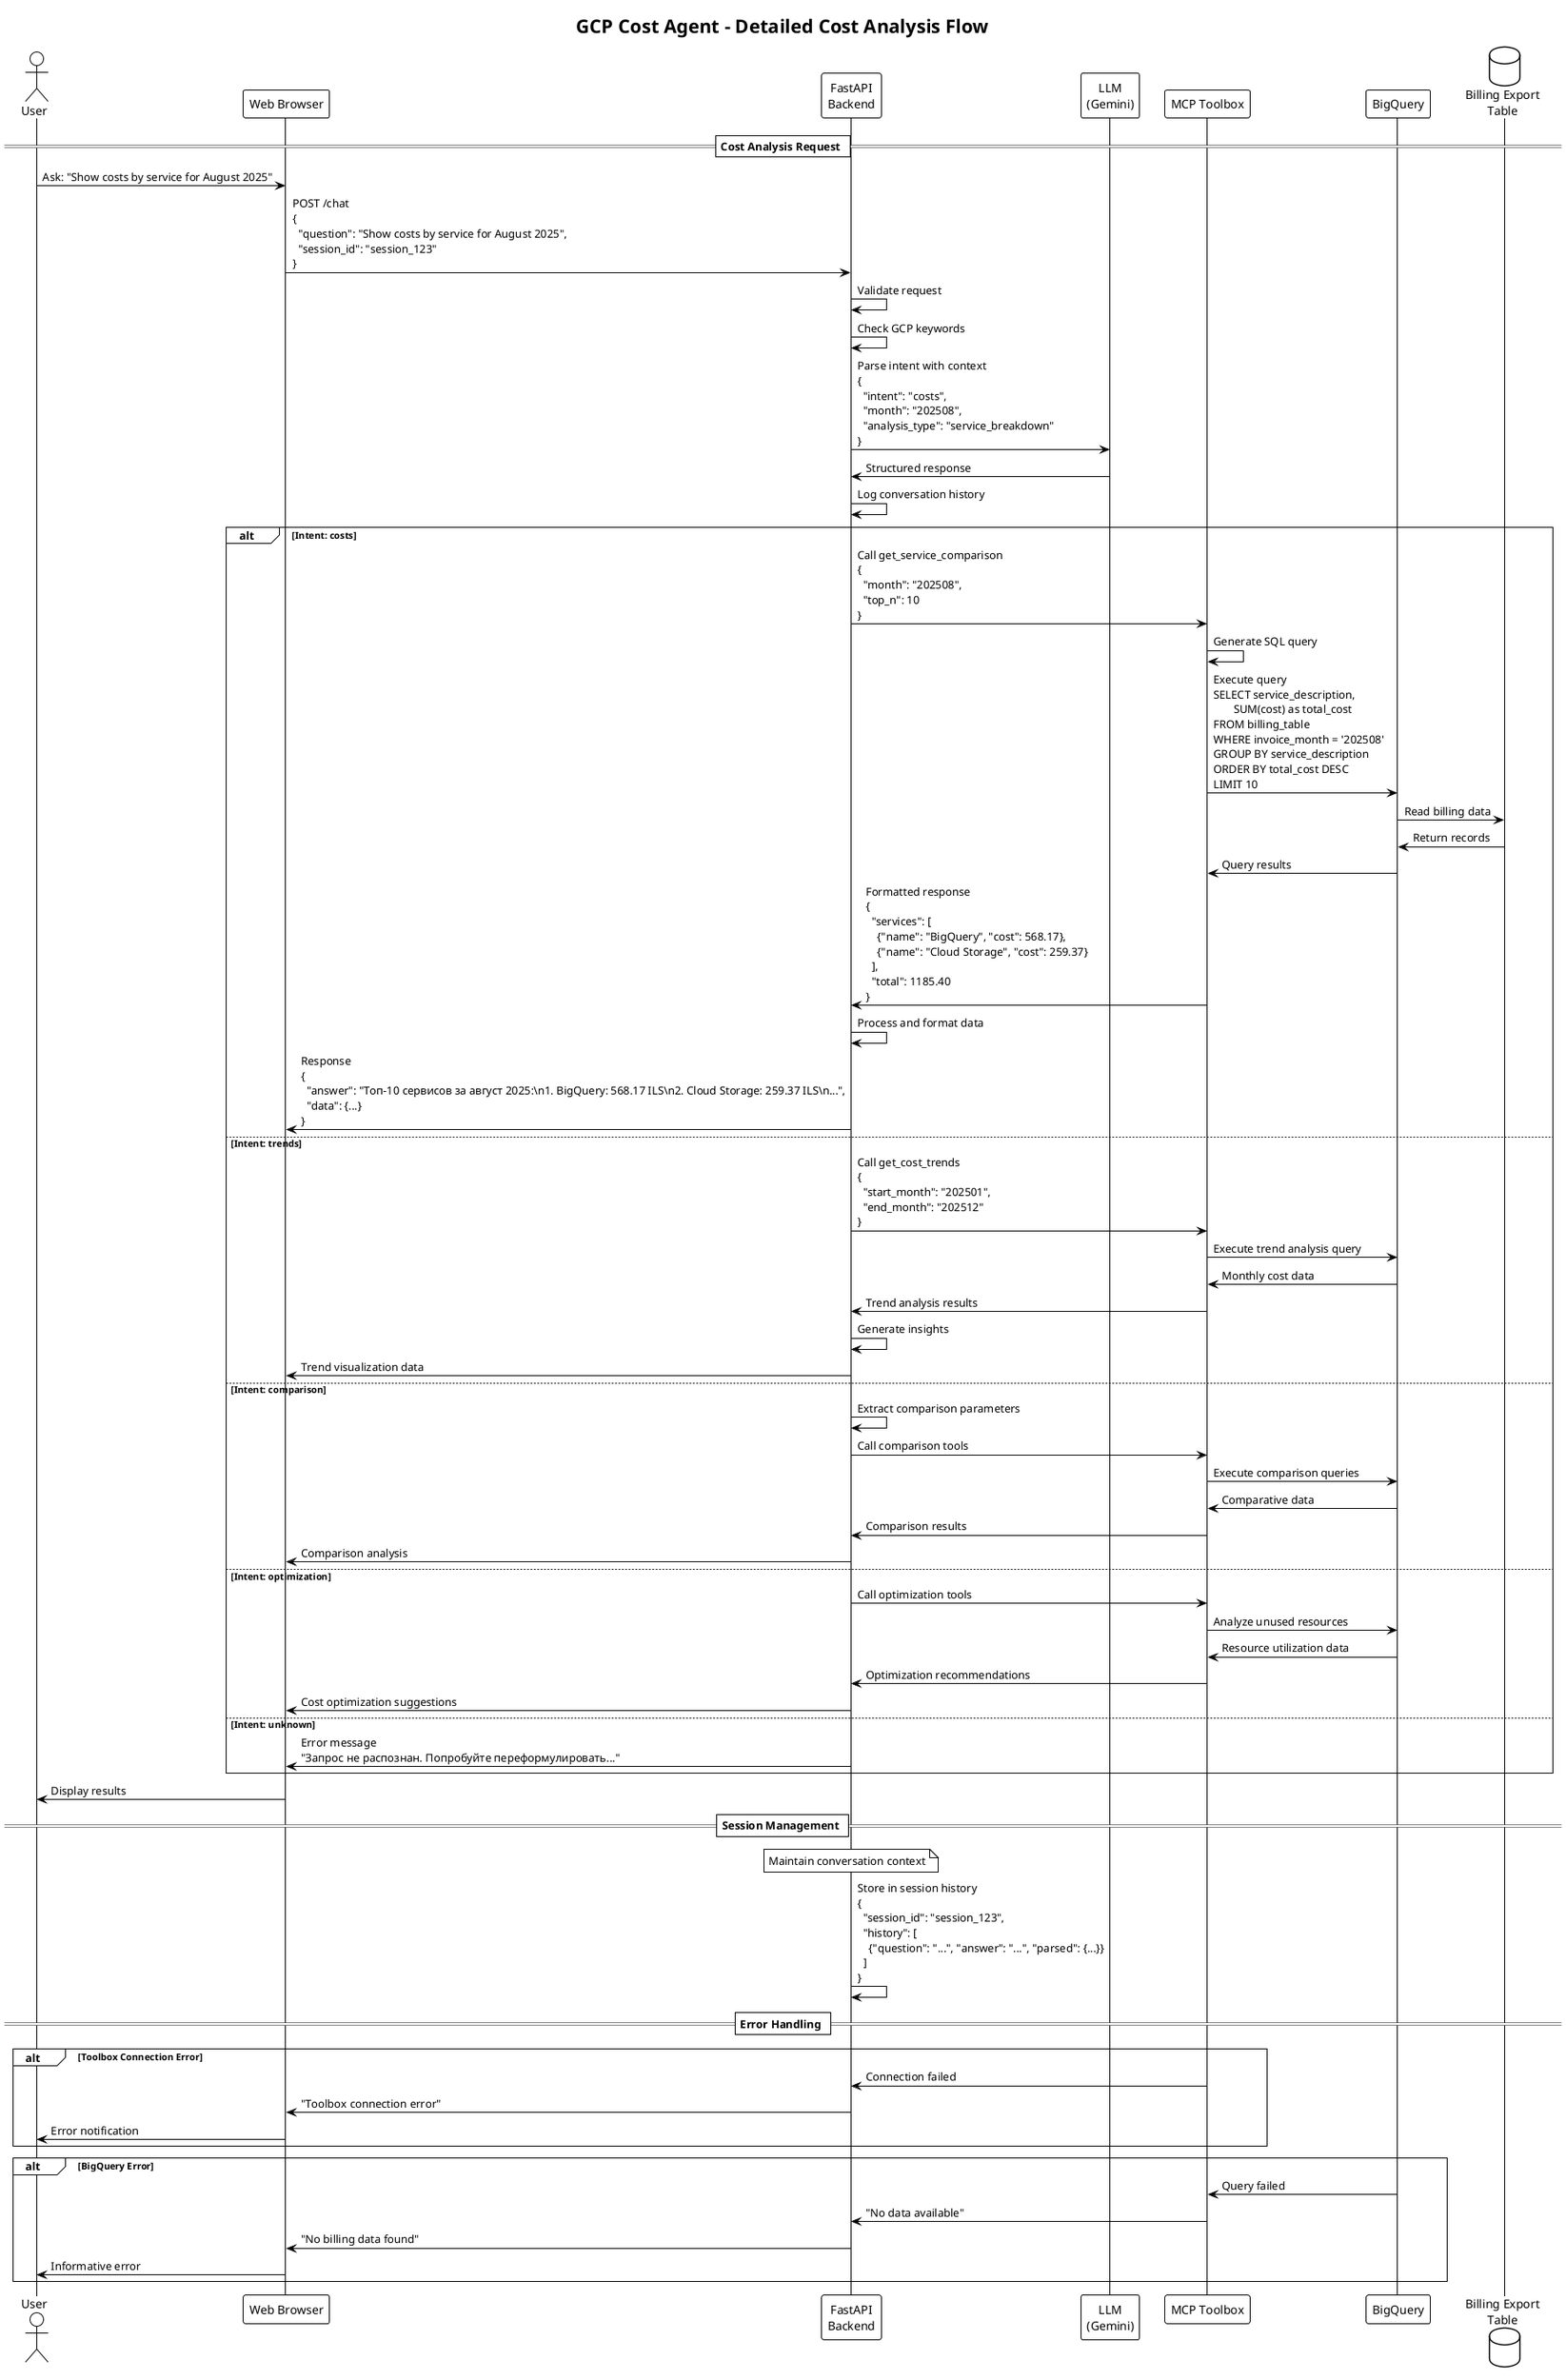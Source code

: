 @startuml Detailed Flow - Cost Analysis
!theme plain
title GCP Cost Agent - Detailed Cost Analysis Flow

actor User
participant "Web Browser" as Browser
participant "FastAPI\nBackend" as API
participant "LLM\n(Gemini)" as LLM
participant "MCP Toolbox" as Toolbox
participant "BigQuery" as BQ
database "Billing Export\nTable" as BillingTable

== Cost Analysis Request ==

User -> Browser: Ask: "Show costs by service for August 2025"
Browser -> API: POST /chat\n{\n  "question": "Show costs by service for August 2025",\n  "session_id": "session_123"\n}

API -> API: Validate request
API -> API: Check GCP keywords
API -> LLM: Parse intent with context\n{\n  "intent": "costs",\n  "month": "202508",\n  "analysis_type": "service_breakdown"\n}

LLM -> API: Structured response
API -> API: Log conversation history

alt Intent: costs
  API -> Toolbox: Call get_service_comparison\n{\n  "month": "202508",\n  "top_n": 10\n}
  
  Toolbox -> Toolbox: Generate SQL query
  Toolbox -> BQ: Execute query\nSELECT service_description, \n       SUM(cost) as total_cost\nFROM billing_table\nWHERE invoice_month = '202508'\nGROUP BY service_description\nORDER BY total_cost DESC\nLIMIT 10
  
  BQ -> BillingTable: Read billing data
  BillingTable -> BQ: Return records
  BQ -> Toolbox: Query results
  
  Toolbox -> API: Formatted response\n{\n  "services": [\n    {"name": "BigQuery", "cost": 568.17},\n    {"name": "Cloud Storage", "cost": 259.37}\n  ],\n  "total": 1185.40\n}
  
  API -> API: Process and format data
  API -> Browser: Response\n{\n  "answer": "Топ-10 сервисов за август 2025:\\n1. BigQuery: 568.17 ILS\\n2. Cloud Storage: 259.37 ILS\\n...",\n  "data": {...}\n}
  
else Intent: trends
  API -> Toolbox: Call get_cost_trends\n{\n  "start_month": "202501",\n  "end_month": "202512"\n}
  
  Toolbox -> BQ: Execute trend analysis query
  BQ -> Toolbox: Monthly cost data
  Toolbox -> API: Trend analysis results
  API -> API: Generate insights
  API -> Browser: Trend visualization data
  
else Intent: comparison
  API -> API: Extract comparison parameters
  API -> Toolbox: Call comparison tools
  Toolbox -> BQ: Execute comparison queries
  BQ -> Toolbox: Comparative data
  Toolbox -> API: Comparison results
  API -> Browser: Comparison analysis
  
else Intent: optimization
  API -> Toolbox: Call optimization tools
  Toolbox -> BQ: Analyze unused resources
  BQ -> Toolbox: Resource utilization data
  Toolbox -> API: Optimization recommendations
  API -> Browser: Cost optimization suggestions
  
else Intent: unknown
  API -> Browser: Error message\n"Запрос не распознан. Попробуйте переформулировать..."
end

Browser -> User: Display results

== Session Management ==

note over API: Maintain conversation context
API -> API: Store in session history\n{\n  "session_id": "session_123",\n  "history": [\n    {"question": "...", "answer": "...", "parsed": {...}}\n  ]\n}

== Error Handling ==

alt Toolbox Connection Error
  Toolbox -> API: Connection failed
  API -> Browser: "Toolbox connection error"
  Browser -> User: Error notification
end

alt BigQuery Error
  BQ -> Toolbox: Query failed
  Toolbox -> API: "No data available"
  API -> Browser: "No billing data found"
  Browser -> User: Informative error
end

@enduml
